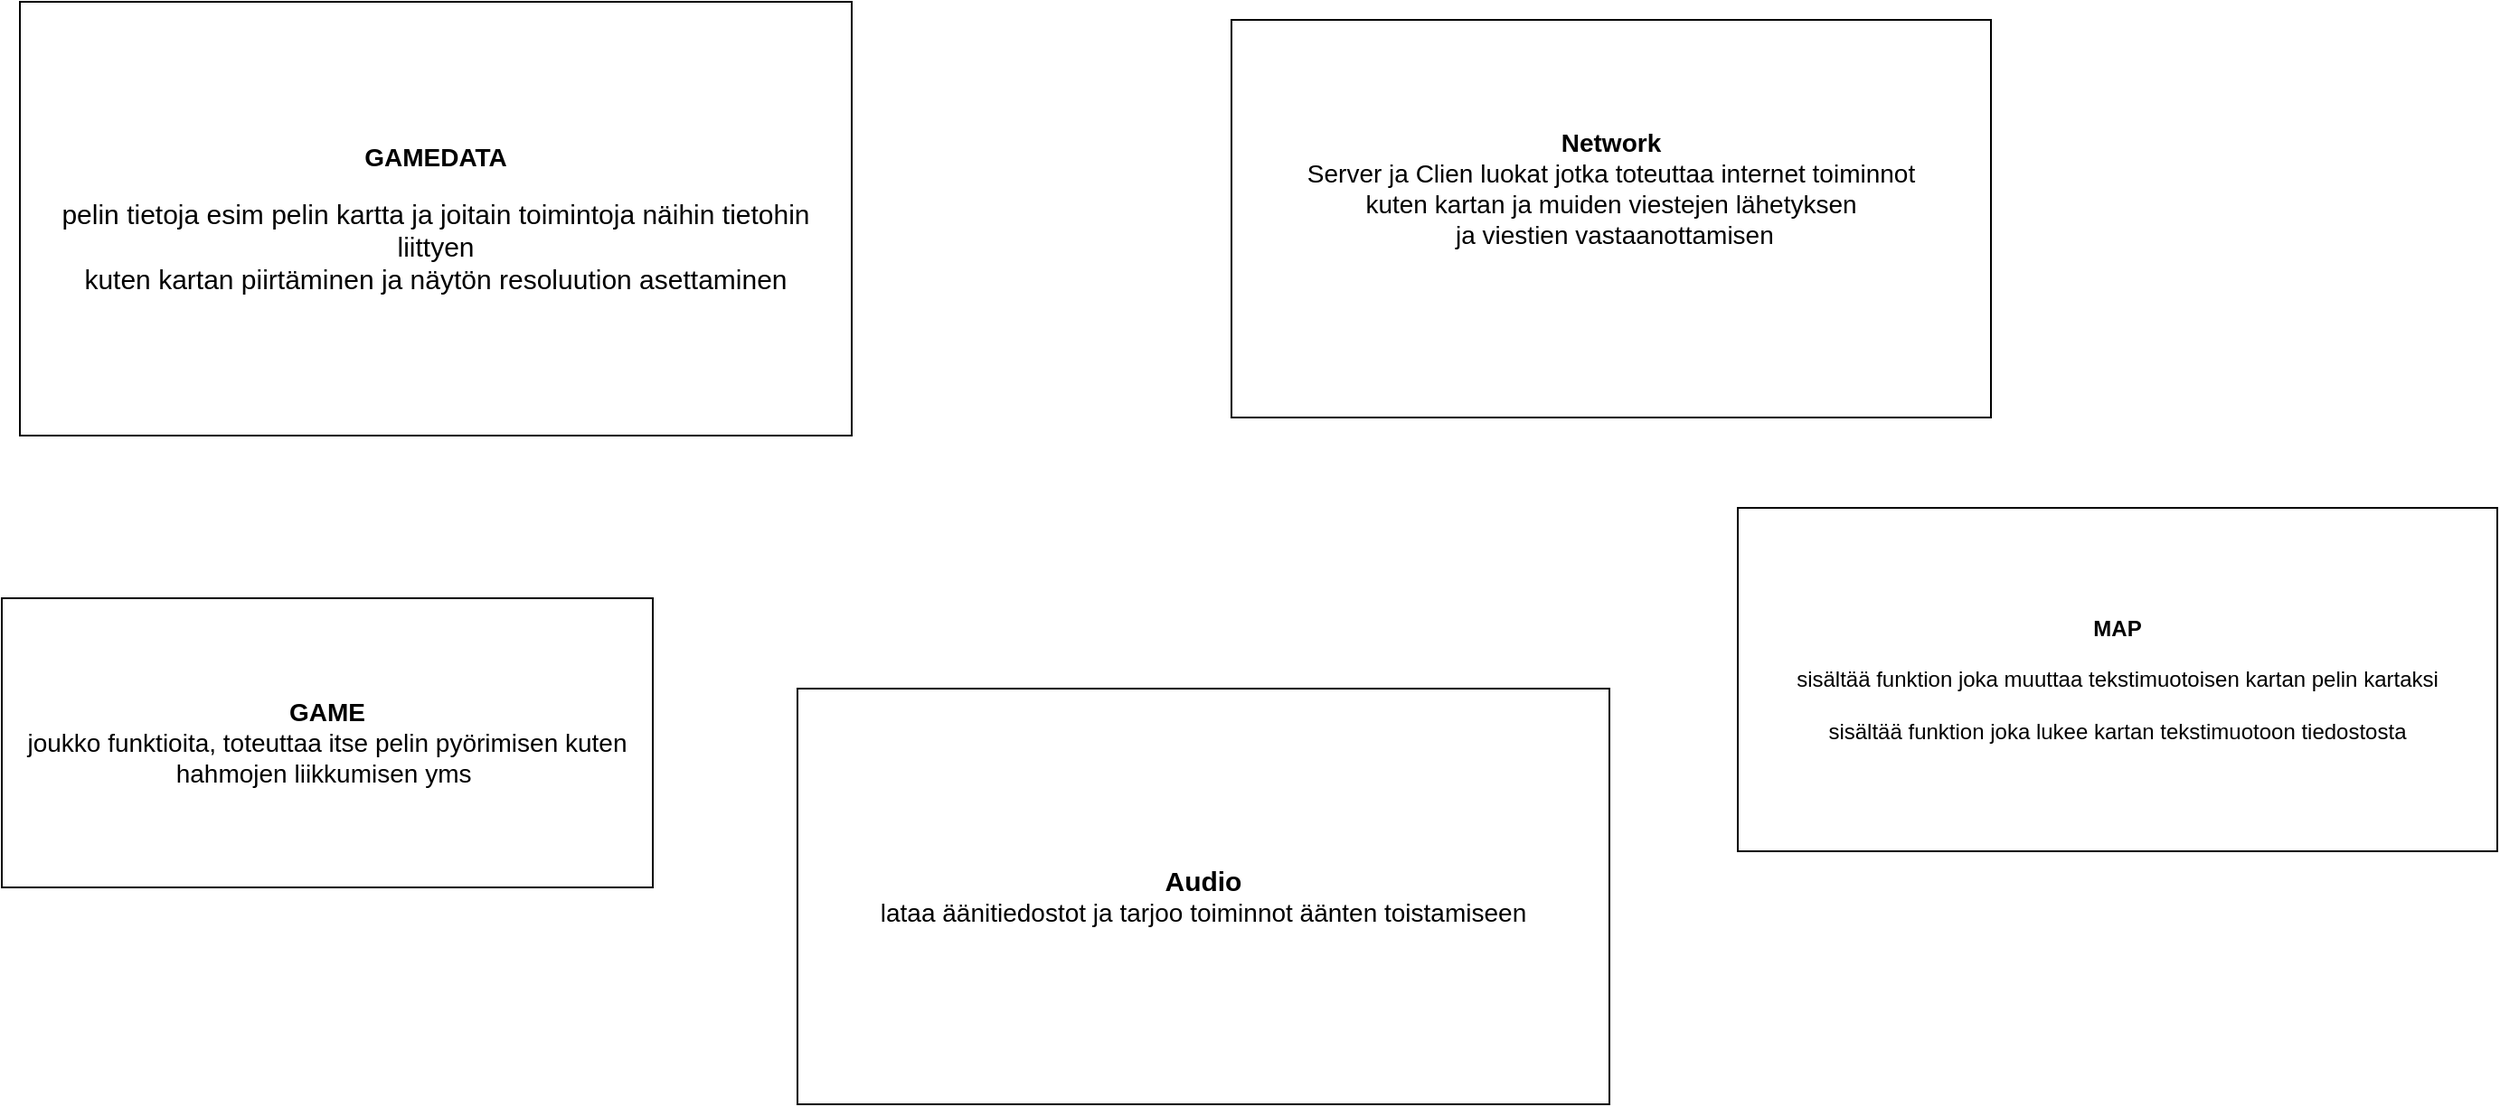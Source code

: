 <mxfile version="21.7.1" type="device">
  <diagram name="Sivu-1" id="QFLmfZph3ILsJsqs9CBh">
    <mxGraphModel dx="2074" dy="1113" grid="1" gridSize="10" guides="1" tooltips="1" connect="1" arrows="1" fold="1" page="1" pageScale="1" pageWidth="827" pageHeight="1169" math="0" shadow="0">
      <root>
        <mxCell id="0" />
        <mxCell id="1" parent="0" />
        <mxCell id="MTwqg-qkcCI7eOKgRPlY-1" value="&lt;div&gt;&lt;font style=&quot;font-size: 14px;&quot;&gt;&lt;b&gt;GAMEDATA&lt;/b&gt;&lt;/font&gt;&lt;/div&gt;&lt;div&gt;&lt;br&gt;&lt;/div&gt;&lt;div style=&quot;font-size: 15px;&quot;&gt;pelin tietoja esim pelin kartta ja joitain toimintoja näihin tietohin liittyen&lt;/div&gt;&lt;div style=&quot;font-size: 15px;&quot;&gt;kuten kartan piirtäminen ja näytön resoluution asettaminen&lt;br&gt;&lt;/div&gt;" style="rounded=0;whiteSpace=wrap;html=1;" parent="1" vertex="1">
          <mxGeometry x="20" y="370" width="460" height="240" as="geometry" />
        </mxCell>
        <mxCell id="MTwqg-qkcCI7eOKgRPlY-2" value="&lt;div style=&quot;font-size: 14px;&quot;&gt;&lt;b&gt;&lt;font style=&quot;font-size: 14px;&quot;&gt;GAME&lt;/font&gt;&lt;/b&gt;&lt;/div&gt;&lt;div style=&quot;font-size: 14px;&quot;&gt;&lt;font style=&quot;font-size: 14px;&quot;&gt;joukko funktioita, toteuttaa itse pelin pyörimisen kuten hahmojen liikkumisen yms&amp;nbsp; &lt;/font&gt;&lt;/div&gt;" style="rounded=0;whiteSpace=wrap;html=1;" parent="1" vertex="1">
          <mxGeometry x="10" y="700" width="360" height="160" as="geometry" />
        </mxCell>
        <mxCell id="MTwqg-qkcCI7eOKgRPlY-3" value="&lt;div&gt;&lt;font style=&quot;font-size: 14px;&quot;&gt;&lt;b&gt;Network&lt;/b&gt;&lt;/font&gt;&lt;/div&gt;&lt;div style=&quot;font-size: 14px;&quot;&gt;Server ja Clien luokat jotka toteuttaa internet toiminnot&lt;/div&gt;&lt;div style=&quot;font-size: 14px;&quot;&gt;kuten kartan ja muiden viestejen lähetyksen&lt;br&gt;&lt;/div&gt;&lt;div&gt;&lt;font style=&quot;font-size: 14px;&quot;&gt;&amp;nbsp;ja viestien vastaanottamisen&lt;br&gt;&lt;/font&gt;&lt;/div&gt;&lt;div&gt;&lt;font style=&quot;font-size: 14px;&quot;&gt;&lt;br&gt;&lt;/font&gt;&lt;/div&gt;&lt;div&gt;&lt;font style=&quot;font-size: 14px;&quot;&gt;&lt;br&gt;&lt;/font&gt;&lt;/div&gt;" style="rounded=0;whiteSpace=wrap;html=1;" parent="1" vertex="1">
          <mxGeometry x="690" y="380" width="420" height="220" as="geometry" />
        </mxCell>
        <mxCell id="MTwqg-qkcCI7eOKgRPlY-5" value="&lt;div&gt;&lt;b&gt;MAP&lt;/b&gt;&lt;/div&gt;&lt;div&gt;&lt;br&gt;&lt;/div&gt;&lt;div&gt;sisältää funktion joka muuttaa tekstimuotoisen kartan pelin kartaksi&lt;br&gt;&lt;/div&gt;&lt;div&gt;&lt;br&gt;&lt;/div&gt;&lt;div&gt;sisältää funktion joka lukee kartan tekstimuotoon tiedostosta&lt;br&gt;&lt;/div&gt;" style="rounded=0;whiteSpace=wrap;html=1;" parent="1" vertex="1">
          <mxGeometry x="970" y="650" width="420" height="190" as="geometry" />
        </mxCell>
        <mxCell id="_c_V7y-I-6VtDCfc8j1v-1" value="&lt;div&gt;&lt;font style=&quot;font-size: 15px;&quot;&gt;&lt;b&gt;&lt;font style=&quot;font-size: 15px;&quot;&gt;Audio&lt;/font&gt;&lt;/b&gt;&lt;/font&gt;&lt;/div&gt;&lt;font style=&quot;font-size: 14px;&quot;&gt;lataa äänitiedostot ja tarjoo toiminnot äänten toistamiseen&lt;/font&gt;" style="rounded=0;whiteSpace=wrap;html=1;" parent="1" vertex="1">
          <mxGeometry x="450" y="750" width="449" height="230" as="geometry" />
        </mxCell>
      </root>
    </mxGraphModel>
  </diagram>
</mxfile>
